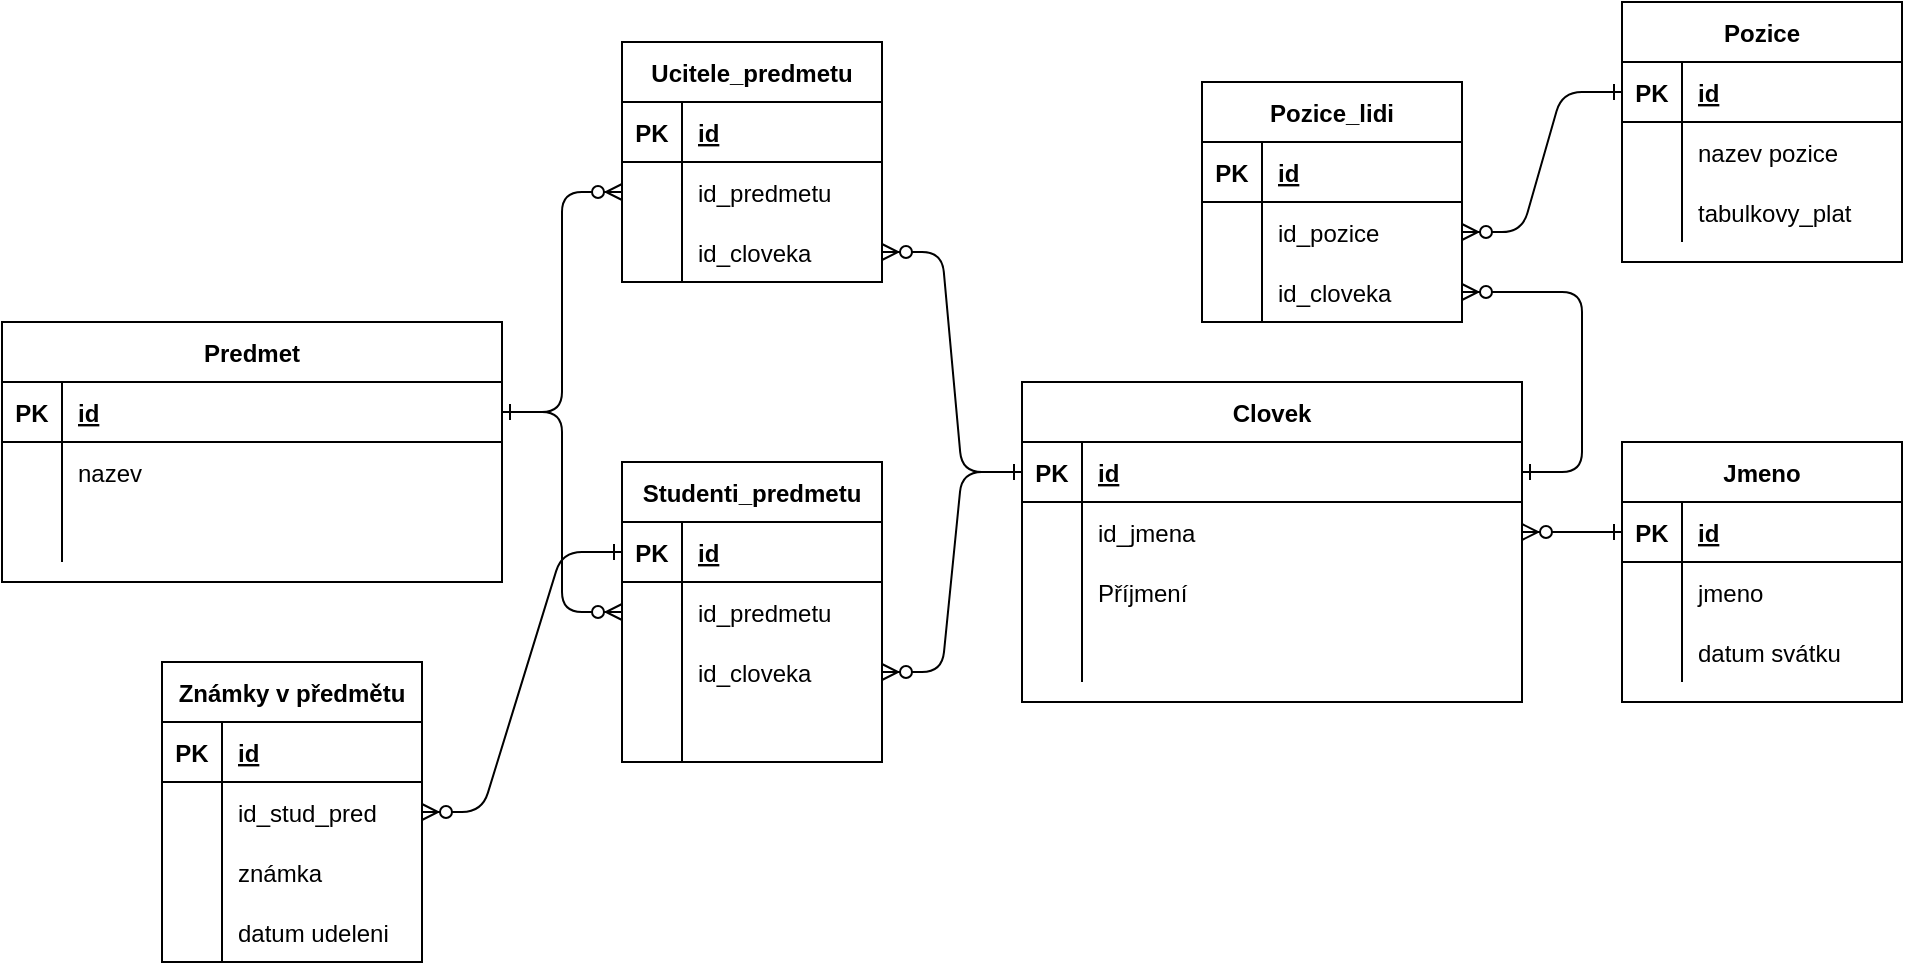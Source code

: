 <mxfile version="21.1.1" type="device">
  <diagram id="R2lEEEUBdFMjLlhIrx00" name="Page-1">
    <mxGraphModel dx="1434" dy="774" grid="1" gridSize="10" guides="1" tooltips="1" connect="1" arrows="1" fold="1" page="1" pageScale="1" pageWidth="850" pageHeight="1100" math="0" shadow="0" extFonts="Permanent Marker^https://fonts.googleapis.com/css?family=Permanent+Marker">
      <root>
        <mxCell id="0" />
        <mxCell id="1" parent="0" />
        <mxCell id="bCiJfl9AGvTPrqHlr-bp-15" value="Jmeno" style="shape=table;startSize=30;container=1;collapsible=1;childLayout=tableLayout;fixedRows=1;rowLines=0;fontStyle=1;align=center;resizeLast=1;" vertex="1" parent="1">
          <mxGeometry x="900" y="620" width="140" height="130" as="geometry" />
        </mxCell>
        <mxCell id="bCiJfl9AGvTPrqHlr-bp-16" value="" style="shape=partialRectangle;collapsible=0;dropTarget=0;pointerEvents=0;fillColor=none;points=[[0,0.5],[1,0.5]];portConstraint=eastwest;top=0;left=0;right=0;bottom=1;" vertex="1" parent="bCiJfl9AGvTPrqHlr-bp-15">
          <mxGeometry y="30" width="140" height="30" as="geometry" />
        </mxCell>
        <mxCell id="bCiJfl9AGvTPrqHlr-bp-17" value="PK" style="shape=partialRectangle;overflow=hidden;connectable=0;fillColor=none;top=0;left=0;bottom=0;right=0;fontStyle=1;" vertex="1" parent="bCiJfl9AGvTPrqHlr-bp-16">
          <mxGeometry width="30" height="30" as="geometry">
            <mxRectangle width="30" height="30" as="alternateBounds" />
          </mxGeometry>
        </mxCell>
        <mxCell id="bCiJfl9AGvTPrqHlr-bp-18" value="id" style="shape=partialRectangle;overflow=hidden;connectable=0;fillColor=none;top=0;left=0;bottom=0;right=0;align=left;spacingLeft=6;fontStyle=5;" vertex="1" parent="bCiJfl9AGvTPrqHlr-bp-16">
          <mxGeometry x="30" width="110" height="30" as="geometry">
            <mxRectangle width="110" height="30" as="alternateBounds" />
          </mxGeometry>
        </mxCell>
        <mxCell id="bCiJfl9AGvTPrqHlr-bp-19" value="" style="shape=partialRectangle;collapsible=0;dropTarget=0;pointerEvents=0;fillColor=none;points=[[0,0.5],[1,0.5]];portConstraint=eastwest;top=0;left=0;right=0;bottom=0;" vertex="1" parent="bCiJfl9AGvTPrqHlr-bp-15">
          <mxGeometry y="60" width="140" height="30" as="geometry" />
        </mxCell>
        <mxCell id="bCiJfl9AGvTPrqHlr-bp-20" value="" style="shape=partialRectangle;overflow=hidden;connectable=0;fillColor=none;top=0;left=0;bottom=0;right=0;" vertex="1" parent="bCiJfl9AGvTPrqHlr-bp-19">
          <mxGeometry width="30" height="30" as="geometry">
            <mxRectangle width="30" height="30" as="alternateBounds" />
          </mxGeometry>
        </mxCell>
        <mxCell id="bCiJfl9AGvTPrqHlr-bp-21" value="jmeno" style="shape=partialRectangle;overflow=hidden;connectable=0;fillColor=none;top=0;left=0;bottom=0;right=0;align=left;spacingLeft=6;" vertex="1" parent="bCiJfl9AGvTPrqHlr-bp-19">
          <mxGeometry x="30" width="110" height="30" as="geometry">
            <mxRectangle width="110" height="30" as="alternateBounds" />
          </mxGeometry>
        </mxCell>
        <mxCell id="bCiJfl9AGvTPrqHlr-bp-35" style="shape=partialRectangle;collapsible=0;dropTarget=0;pointerEvents=0;fillColor=none;points=[[0,0.5],[1,0.5]];portConstraint=eastwest;top=0;left=0;right=0;bottom=0;" vertex="1" parent="bCiJfl9AGvTPrqHlr-bp-15">
          <mxGeometry y="90" width="140" height="30" as="geometry" />
        </mxCell>
        <mxCell id="bCiJfl9AGvTPrqHlr-bp-36" style="shape=partialRectangle;overflow=hidden;connectable=0;fillColor=none;top=0;left=0;bottom=0;right=0;" vertex="1" parent="bCiJfl9AGvTPrqHlr-bp-35">
          <mxGeometry width="30" height="30" as="geometry">
            <mxRectangle width="30" height="30" as="alternateBounds" />
          </mxGeometry>
        </mxCell>
        <mxCell id="bCiJfl9AGvTPrqHlr-bp-37" value="datum svátku" style="shape=partialRectangle;overflow=hidden;connectable=0;fillColor=none;top=0;left=0;bottom=0;right=0;align=left;spacingLeft=6;" vertex="1" parent="bCiJfl9AGvTPrqHlr-bp-35">
          <mxGeometry x="30" width="110" height="30" as="geometry">
            <mxRectangle width="110" height="30" as="alternateBounds" />
          </mxGeometry>
        </mxCell>
        <mxCell id="bCiJfl9AGvTPrqHlr-bp-25" value="Pozice" style="shape=table;startSize=30;container=1;collapsible=1;childLayout=tableLayout;fixedRows=1;rowLines=0;fontStyle=1;align=center;resizeLast=1;" vertex="1" parent="1">
          <mxGeometry x="900" y="400" width="140" height="130" as="geometry" />
        </mxCell>
        <mxCell id="bCiJfl9AGvTPrqHlr-bp-26" value="" style="shape=partialRectangle;collapsible=0;dropTarget=0;pointerEvents=0;fillColor=none;points=[[0,0.5],[1,0.5]];portConstraint=eastwest;top=0;left=0;right=0;bottom=1;" vertex="1" parent="bCiJfl9AGvTPrqHlr-bp-25">
          <mxGeometry y="30" width="140" height="30" as="geometry" />
        </mxCell>
        <mxCell id="bCiJfl9AGvTPrqHlr-bp-27" value="PK" style="shape=partialRectangle;overflow=hidden;connectable=0;fillColor=none;top=0;left=0;bottom=0;right=0;fontStyle=1;" vertex="1" parent="bCiJfl9AGvTPrqHlr-bp-26">
          <mxGeometry width="30" height="30" as="geometry">
            <mxRectangle width="30" height="30" as="alternateBounds" />
          </mxGeometry>
        </mxCell>
        <mxCell id="bCiJfl9AGvTPrqHlr-bp-28" value="id" style="shape=partialRectangle;overflow=hidden;connectable=0;fillColor=none;top=0;left=0;bottom=0;right=0;align=left;spacingLeft=6;fontStyle=5;" vertex="1" parent="bCiJfl9AGvTPrqHlr-bp-26">
          <mxGeometry x="30" width="110" height="30" as="geometry">
            <mxRectangle width="110" height="30" as="alternateBounds" />
          </mxGeometry>
        </mxCell>
        <mxCell id="bCiJfl9AGvTPrqHlr-bp-29" value="" style="shape=partialRectangle;collapsible=0;dropTarget=0;pointerEvents=0;fillColor=none;points=[[0,0.5],[1,0.5]];portConstraint=eastwest;top=0;left=0;right=0;bottom=0;" vertex="1" parent="bCiJfl9AGvTPrqHlr-bp-25">
          <mxGeometry y="60" width="140" height="30" as="geometry" />
        </mxCell>
        <mxCell id="bCiJfl9AGvTPrqHlr-bp-30" value="" style="shape=partialRectangle;overflow=hidden;connectable=0;fillColor=none;top=0;left=0;bottom=0;right=0;" vertex="1" parent="bCiJfl9AGvTPrqHlr-bp-29">
          <mxGeometry width="30" height="30" as="geometry">
            <mxRectangle width="30" height="30" as="alternateBounds" />
          </mxGeometry>
        </mxCell>
        <mxCell id="bCiJfl9AGvTPrqHlr-bp-31" value="nazev pozice" style="shape=partialRectangle;overflow=hidden;connectable=0;fillColor=none;top=0;left=0;bottom=0;right=0;align=left;spacingLeft=6;" vertex="1" parent="bCiJfl9AGvTPrqHlr-bp-29">
          <mxGeometry x="30" width="110" height="30" as="geometry">
            <mxRectangle width="110" height="30" as="alternateBounds" />
          </mxGeometry>
        </mxCell>
        <mxCell id="bCiJfl9AGvTPrqHlr-bp-32" value="" style="shape=partialRectangle;collapsible=0;dropTarget=0;pointerEvents=0;fillColor=none;points=[[0,0.5],[1,0.5]];portConstraint=eastwest;top=0;left=0;right=0;bottom=0;" vertex="1" parent="bCiJfl9AGvTPrqHlr-bp-25">
          <mxGeometry y="90" width="140" height="30" as="geometry" />
        </mxCell>
        <mxCell id="bCiJfl9AGvTPrqHlr-bp-33" value="" style="shape=partialRectangle;overflow=hidden;connectable=0;fillColor=none;top=0;left=0;bottom=0;right=0;" vertex="1" parent="bCiJfl9AGvTPrqHlr-bp-32">
          <mxGeometry width="30" height="30" as="geometry">
            <mxRectangle width="30" height="30" as="alternateBounds" />
          </mxGeometry>
        </mxCell>
        <mxCell id="bCiJfl9AGvTPrqHlr-bp-34" value="tabulkovy_plat" style="shape=partialRectangle;overflow=hidden;connectable=0;fillColor=none;top=0;left=0;bottom=0;right=0;align=left;spacingLeft=6;" vertex="1" parent="bCiJfl9AGvTPrqHlr-bp-32">
          <mxGeometry x="30" width="110" height="30" as="geometry">
            <mxRectangle width="110" height="30" as="alternateBounds" />
          </mxGeometry>
        </mxCell>
        <mxCell id="bCiJfl9AGvTPrqHlr-bp-38" value="Predmet" style="shape=table;startSize=30;container=1;collapsible=1;childLayout=tableLayout;fixedRows=1;rowLines=0;fontStyle=1;align=center;resizeLast=1;" vertex="1" parent="1">
          <mxGeometry x="90" y="560" width="250" height="130" as="geometry" />
        </mxCell>
        <mxCell id="bCiJfl9AGvTPrqHlr-bp-39" value="" style="shape=partialRectangle;collapsible=0;dropTarget=0;pointerEvents=0;fillColor=none;points=[[0,0.5],[1,0.5]];portConstraint=eastwest;top=0;left=0;right=0;bottom=1;" vertex="1" parent="bCiJfl9AGvTPrqHlr-bp-38">
          <mxGeometry y="30" width="250" height="30" as="geometry" />
        </mxCell>
        <mxCell id="bCiJfl9AGvTPrqHlr-bp-40" value="PK" style="shape=partialRectangle;overflow=hidden;connectable=0;fillColor=none;top=0;left=0;bottom=0;right=0;fontStyle=1;" vertex="1" parent="bCiJfl9AGvTPrqHlr-bp-39">
          <mxGeometry width="30" height="30" as="geometry">
            <mxRectangle width="30" height="30" as="alternateBounds" />
          </mxGeometry>
        </mxCell>
        <mxCell id="bCiJfl9AGvTPrqHlr-bp-41" value="id" style="shape=partialRectangle;overflow=hidden;connectable=0;fillColor=none;top=0;left=0;bottom=0;right=0;align=left;spacingLeft=6;fontStyle=5;" vertex="1" parent="bCiJfl9AGvTPrqHlr-bp-39">
          <mxGeometry x="30" width="220" height="30" as="geometry">
            <mxRectangle width="220" height="30" as="alternateBounds" />
          </mxGeometry>
        </mxCell>
        <mxCell id="bCiJfl9AGvTPrqHlr-bp-42" value="" style="shape=partialRectangle;collapsible=0;dropTarget=0;pointerEvents=0;fillColor=none;points=[[0,0.5],[1,0.5]];portConstraint=eastwest;top=0;left=0;right=0;bottom=0;" vertex="1" parent="bCiJfl9AGvTPrqHlr-bp-38">
          <mxGeometry y="60" width="250" height="30" as="geometry" />
        </mxCell>
        <mxCell id="bCiJfl9AGvTPrqHlr-bp-43" value="" style="shape=partialRectangle;overflow=hidden;connectable=0;fillColor=none;top=0;left=0;bottom=0;right=0;" vertex="1" parent="bCiJfl9AGvTPrqHlr-bp-42">
          <mxGeometry width="30" height="30" as="geometry">
            <mxRectangle width="30" height="30" as="alternateBounds" />
          </mxGeometry>
        </mxCell>
        <mxCell id="bCiJfl9AGvTPrqHlr-bp-44" value="nazev" style="shape=partialRectangle;overflow=hidden;connectable=0;fillColor=none;top=0;left=0;bottom=0;right=0;align=left;spacingLeft=6;" vertex="1" parent="bCiJfl9AGvTPrqHlr-bp-42">
          <mxGeometry x="30" width="220" height="30" as="geometry">
            <mxRectangle width="220" height="30" as="alternateBounds" />
          </mxGeometry>
        </mxCell>
        <mxCell id="bCiJfl9AGvTPrqHlr-bp-45" value="" style="shape=partialRectangle;collapsible=0;dropTarget=0;pointerEvents=0;fillColor=none;points=[[0,0.5],[1,0.5]];portConstraint=eastwest;top=0;left=0;right=0;bottom=0;" vertex="1" parent="bCiJfl9AGvTPrqHlr-bp-38">
          <mxGeometry y="90" width="250" height="30" as="geometry" />
        </mxCell>
        <mxCell id="bCiJfl9AGvTPrqHlr-bp-46" value="" style="shape=partialRectangle;overflow=hidden;connectable=0;fillColor=none;top=0;left=0;bottom=0;right=0;" vertex="1" parent="bCiJfl9AGvTPrqHlr-bp-45">
          <mxGeometry width="30" height="30" as="geometry">
            <mxRectangle width="30" height="30" as="alternateBounds" />
          </mxGeometry>
        </mxCell>
        <mxCell id="bCiJfl9AGvTPrqHlr-bp-47" value="" style="shape=partialRectangle;overflow=hidden;connectable=0;fillColor=none;top=0;left=0;bottom=0;right=0;align=left;spacingLeft=6;" vertex="1" parent="bCiJfl9AGvTPrqHlr-bp-45">
          <mxGeometry x="30" width="220" height="30" as="geometry">
            <mxRectangle width="220" height="30" as="alternateBounds" />
          </mxGeometry>
        </mxCell>
        <mxCell id="bCiJfl9AGvTPrqHlr-bp-48" value="Clovek" style="shape=table;startSize=30;container=1;collapsible=1;childLayout=tableLayout;fixedRows=1;rowLines=0;fontStyle=1;align=center;resizeLast=1;" vertex="1" parent="1">
          <mxGeometry x="600" y="590" width="250" height="160" as="geometry" />
        </mxCell>
        <mxCell id="bCiJfl9AGvTPrqHlr-bp-49" value="" style="shape=partialRectangle;collapsible=0;dropTarget=0;pointerEvents=0;fillColor=none;points=[[0,0.5],[1,0.5]];portConstraint=eastwest;top=0;left=0;right=0;bottom=1;" vertex="1" parent="bCiJfl9AGvTPrqHlr-bp-48">
          <mxGeometry y="30" width="250" height="30" as="geometry" />
        </mxCell>
        <mxCell id="bCiJfl9AGvTPrqHlr-bp-50" value="PK" style="shape=partialRectangle;overflow=hidden;connectable=0;fillColor=none;top=0;left=0;bottom=0;right=0;fontStyle=1;" vertex="1" parent="bCiJfl9AGvTPrqHlr-bp-49">
          <mxGeometry width="30" height="30" as="geometry">
            <mxRectangle width="30" height="30" as="alternateBounds" />
          </mxGeometry>
        </mxCell>
        <mxCell id="bCiJfl9AGvTPrqHlr-bp-51" value="id" style="shape=partialRectangle;overflow=hidden;connectable=0;fillColor=none;top=0;left=0;bottom=0;right=0;align=left;spacingLeft=6;fontStyle=5;" vertex="1" parent="bCiJfl9AGvTPrqHlr-bp-49">
          <mxGeometry x="30" width="220" height="30" as="geometry">
            <mxRectangle width="220" height="30" as="alternateBounds" />
          </mxGeometry>
        </mxCell>
        <mxCell id="bCiJfl9AGvTPrqHlr-bp-52" value="" style="shape=partialRectangle;collapsible=0;dropTarget=0;pointerEvents=0;fillColor=none;points=[[0,0.5],[1,0.5]];portConstraint=eastwest;top=0;left=0;right=0;bottom=0;" vertex="1" parent="bCiJfl9AGvTPrqHlr-bp-48">
          <mxGeometry y="60" width="250" height="30" as="geometry" />
        </mxCell>
        <mxCell id="bCiJfl9AGvTPrqHlr-bp-53" value="" style="shape=partialRectangle;overflow=hidden;connectable=0;fillColor=none;top=0;left=0;bottom=0;right=0;" vertex="1" parent="bCiJfl9AGvTPrqHlr-bp-52">
          <mxGeometry width="30" height="30" as="geometry">
            <mxRectangle width="30" height="30" as="alternateBounds" />
          </mxGeometry>
        </mxCell>
        <mxCell id="bCiJfl9AGvTPrqHlr-bp-54" value="id_jmena" style="shape=partialRectangle;overflow=hidden;connectable=0;fillColor=none;top=0;left=0;bottom=0;right=0;align=left;spacingLeft=6;" vertex="1" parent="bCiJfl9AGvTPrqHlr-bp-52">
          <mxGeometry x="30" width="220" height="30" as="geometry">
            <mxRectangle width="220" height="30" as="alternateBounds" />
          </mxGeometry>
        </mxCell>
        <mxCell id="bCiJfl9AGvTPrqHlr-bp-55" value="" style="shape=partialRectangle;collapsible=0;dropTarget=0;pointerEvents=0;fillColor=none;points=[[0,0.5],[1,0.5]];portConstraint=eastwest;top=0;left=0;right=0;bottom=0;" vertex="1" parent="bCiJfl9AGvTPrqHlr-bp-48">
          <mxGeometry y="90" width="250" height="30" as="geometry" />
        </mxCell>
        <mxCell id="bCiJfl9AGvTPrqHlr-bp-56" value="" style="shape=partialRectangle;overflow=hidden;connectable=0;fillColor=none;top=0;left=0;bottom=0;right=0;" vertex="1" parent="bCiJfl9AGvTPrqHlr-bp-55">
          <mxGeometry width="30" height="30" as="geometry">
            <mxRectangle width="30" height="30" as="alternateBounds" />
          </mxGeometry>
        </mxCell>
        <mxCell id="bCiJfl9AGvTPrqHlr-bp-57" value="Příjmení" style="shape=partialRectangle;overflow=hidden;connectable=0;fillColor=none;top=0;left=0;bottom=0;right=0;align=left;spacingLeft=6;" vertex="1" parent="bCiJfl9AGvTPrqHlr-bp-55">
          <mxGeometry x="30" width="220" height="30" as="geometry">
            <mxRectangle width="220" height="30" as="alternateBounds" />
          </mxGeometry>
        </mxCell>
        <mxCell id="bCiJfl9AGvTPrqHlr-bp-95" style="shape=partialRectangle;collapsible=0;dropTarget=0;pointerEvents=0;fillColor=none;points=[[0,0.5],[1,0.5]];portConstraint=eastwest;top=0;left=0;right=0;bottom=0;" vertex="1" parent="bCiJfl9AGvTPrqHlr-bp-48">
          <mxGeometry y="120" width="250" height="30" as="geometry" />
        </mxCell>
        <mxCell id="bCiJfl9AGvTPrqHlr-bp-96" style="shape=partialRectangle;overflow=hidden;connectable=0;fillColor=none;top=0;left=0;bottom=0;right=0;" vertex="1" parent="bCiJfl9AGvTPrqHlr-bp-95">
          <mxGeometry width="30" height="30" as="geometry">
            <mxRectangle width="30" height="30" as="alternateBounds" />
          </mxGeometry>
        </mxCell>
        <mxCell id="bCiJfl9AGvTPrqHlr-bp-97" value="" style="shape=partialRectangle;overflow=hidden;connectable=0;fillColor=none;top=0;left=0;bottom=0;right=0;align=left;spacingLeft=6;" vertex="1" parent="bCiJfl9AGvTPrqHlr-bp-95">
          <mxGeometry x="30" width="220" height="30" as="geometry">
            <mxRectangle width="220" height="30" as="alternateBounds" />
          </mxGeometry>
        </mxCell>
        <mxCell id="bCiJfl9AGvTPrqHlr-bp-58" value="Ucitele_predmetu" style="shape=table;startSize=30;container=1;collapsible=1;childLayout=tableLayout;fixedRows=1;rowLines=0;fontStyle=1;align=center;resizeLast=1;" vertex="1" parent="1">
          <mxGeometry x="400" y="420" width="130" height="120" as="geometry" />
        </mxCell>
        <mxCell id="bCiJfl9AGvTPrqHlr-bp-59" value="" style="shape=partialRectangle;collapsible=0;dropTarget=0;pointerEvents=0;fillColor=none;points=[[0,0.5],[1,0.5]];portConstraint=eastwest;top=0;left=0;right=0;bottom=1;" vertex="1" parent="bCiJfl9AGvTPrqHlr-bp-58">
          <mxGeometry y="30" width="130" height="30" as="geometry" />
        </mxCell>
        <mxCell id="bCiJfl9AGvTPrqHlr-bp-60" value="PK" style="shape=partialRectangle;overflow=hidden;connectable=0;fillColor=none;top=0;left=0;bottom=0;right=0;fontStyle=1;" vertex="1" parent="bCiJfl9AGvTPrqHlr-bp-59">
          <mxGeometry width="30" height="30" as="geometry">
            <mxRectangle width="30" height="30" as="alternateBounds" />
          </mxGeometry>
        </mxCell>
        <mxCell id="bCiJfl9AGvTPrqHlr-bp-61" value="id" style="shape=partialRectangle;overflow=hidden;connectable=0;fillColor=none;top=0;left=0;bottom=0;right=0;align=left;spacingLeft=6;fontStyle=5;" vertex="1" parent="bCiJfl9AGvTPrqHlr-bp-59">
          <mxGeometry x="30" width="100" height="30" as="geometry">
            <mxRectangle width="100" height="30" as="alternateBounds" />
          </mxGeometry>
        </mxCell>
        <mxCell id="bCiJfl9AGvTPrqHlr-bp-62" value="" style="shape=partialRectangle;collapsible=0;dropTarget=0;pointerEvents=0;fillColor=none;points=[[0,0.5],[1,0.5]];portConstraint=eastwest;top=0;left=0;right=0;bottom=0;" vertex="1" parent="bCiJfl9AGvTPrqHlr-bp-58">
          <mxGeometry y="60" width="130" height="30" as="geometry" />
        </mxCell>
        <mxCell id="bCiJfl9AGvTPrqHlr-bp-63" value="" style="shape=partialRectangle;overflow=hidden;connectable=0;fillColor=none;top=0;left=0;bottom=0;right=0;" vertex="1" parent="bCiJfl9AGvTPrqHlr-bp-62">
          <mxGeometry width="30" height="30" as="geometry">
            <mxRectangle width="30" height="30" as="alternateBounds" />
          </mxGeometry>
        </mxCell>
        <mxCell id="bCiJfl9AGvTPrqHlr-bp-64" value="id_predmetu" style="shape=partialRectangle;overflow=hidden;connectable=0;fillColor=none;top=0;left=0;bottom=0;right=0;align=left;spacingLeft=6;" vertex="1" parent="bCiJfl9AGvTPrqHlr-bp-62">
          <mxGeometry x="30" width="100" height="30" as="geometry">
            <mxRectangle width="100" height="30" as="alternateBounds" />
          </mxGeometry>
        </mxCell>
        <mxCell id="bCiJfl9AGvTPrqHlr-bp-65" value="" style="shape=partialRectangle;collapsible=0;dropTarget=0;pointerEvents=0;fillColor=none;points=[[0,0.5],[1,0.5]];portConstraint=eastwest;top=0;left=0;right=0;bottom=0;" vertex="1" parent="bCiJfl9AGvTPrqHlr-bp-58">
          <mxGeometry y="90" width="130" height="30" as="geometry" />
        </mxCell>
        <mxCell id="bCiJfl9AGvTPrqHlr-bp-66" value="" style="shape=partialRectangle;overflow=hidden;connectable=0;fillColor=none;top=0;left=0;bottom=0;right=0;" vertex="1" parent="bCiJfl9AGvTPrqHlr-bp-65">
          <mxGeometry width="30" height="30" as="geometry">
            <mxRectangle width="30" height="30" as="alternateBounds" />
          </mxGeometry>
        </mxCell>
        <mxCell id="bCiJfl9AGvTPrqHlr-bp-67" value="id_cloveka" style="shape=partialRectangle;overflow=hidden;connectable=0;fillColor=none;top=0;left=0;bottom=0;right=0;align=left;spacingLeft=6;" vertex="1" parent="bCiJfl9AGvTPrqHlr-bp-65">
          <mxGeometry x="30" width="100" height="30" as="geometry">
            <mxRectangle width="100" height="30" as="alternateBounds" />
          </mxGeometry>
        </mxCell>
        <mxCell id="bCiJfl9AGvTPrqHlr-bp-68" value="" style="edgeStyle=entityRelationEdgeStyle;endArrow=ERzeroToMany;startArrow=ERone;endFill=1;startFill=0;" edge="1" parent="1" source="bCiJfl9AGvTPrqHlr-bp-39" target="bCiJfl9AGvTPrqHlr-bp-62">
          <mxGeometry width="100" height="100" relative="1" as="geometry">
            <mxPoint x="390" y="470" as="sourcePoint" />
            <mxPoint x="530" y="500" as="targetPoint" />
          </mxGeometry>
        </mxCell>
        <mxCell id="bCiJfl9AGvTPrqHlr-bp-69" value="" style="edgeStyle=entityRelationEdgeStyle;endArrow=ERzeroToMany;startArrow=ERone;endFill=1;startFill=0;" edge="1" parent="1" source="bCiJfl9AGvTPrqHlr-bp-49" target="bCiJfl9AGvTPrqHlr-bp-65">
          <mxGeometry width="100" height="100" relative="1" as="geometry">
            <mxPoint x="350" y="615" as="sourcePoint" />
            <mxPoint x="410" y="695" as="targetPoint" />
          </mxGeometry>
        </mxCell>
        <mxCell id="bCiJfl9AGvTPrqHlr-bp-70" value="" style="edgeStyle=entityRelationEdgeStyle;endArrow=ERzeroToMany;startArrow=ERone;endFill=1;startFill=0;" edge="1" parent="1" source="bCiJfl9AGvTPrqHlr-bp-16" target="bCiJfl9AGvTPrqHlr-bp-52">
          <mxGeometry width="100" height="100" relative="1" as="geometry">
            <mxPoint x="610" y="645" as="sourcePoint" />
            <mxPoint x="540" y="725" as="targetPoint" />
          </mxGeometry>
        </mxCell>
        <mxCell id="bCiJfl9AGvTPrqHlr-bp-71" value="Pozice_lidi" style="shape=table;startSize=30;container=1;collapsible=1;childLayout=tableLayout;fixedRows=1;rowLines=0;fontStyle=1;align=center;resizeLast=1;" vertex="1" parent="1">
          <mxGeometry x="690" y="440" width="130" height="120" as="geometry" />
        </mxCell>
        <mxCell id="bCiJfl9AGvTPrqHlr-bp-72" value="" style="shape=partialRectangle;collapsible=0;dropTarget=0;pointerEvents=0;fillColor=none;points=[[0,0.5],[1,0.5]];portConstraint=eastwest;top=0;left=0;right=0;bottom=1;" vertex="1" parent="bCiJfl9AGvTPrqHlr-bp-71">
          <mxGeometry y="30" width="130" height="30" as="geometry" />
        </mxCell>
        <mxCell id="bCiJfl9AGvTPrqHlr-bp-73" value="PK" style="shape=partialRectangle;overflow=hidden;connectable=0;fillColor=none;top=0;left=0;bottom=0;right=0;fontStyle=1;" vertex="1" parent="bCiJfl9AGvTPrqHlr-bp-72">
          <mxGeometry width="30" height="30" as="geometry">
            <mxRectangle width="30" height="30" as="alternateBounds" />
          </mxGeometry>
        </mxCell>
        <mxCell id="bCiJfl9AGvTPrqHlr-bp-74" value="id" style="shape=partialRectangle;overflow=hidden;connectable=0;fillColor=none;top=0;left=0;bottom=0;right=0;align=left;spacingLeft=6;fontStyle=5;" vertex="1" parent="bCiJfl9AGvTPrqHlr-bp-72">
          <mxGeometry x="30" width="100" height="30" as="geometry">
            <mxRectangle width="100" height="30" as="alternateBounds" />
          </mxGeometry>
        </mxCell>
        <mxCell id="bCiJfl9AGvTPrqHlr-bp-75" value="" style="shape=partialRectangle;collapsible=0;dropTarget=0;pointerEvents=0;fillColor=none;points=[[0,0.5],[1,0.5]];portConstraint=eastwest;top=0;left=0;right=0;bottom=0;" vertex="1" parent="bCiJfl9AGvTPrqHlr-bp-71">
          <mxGeometry y="60" width="130" height="30" as="geometry" />
        </mxCell>
        <mxCell id="bCiJfl9AGvTPrqHlr-bp-76" value="" style="shape=partialRectangle;overflow=hidden;connectable=0;fillColor=none;top=0;left=0;bottom=0;right=0;" vertex="1" parent="bCiJfl9AGvTPrqHlr-bp-75">
          <mxGeometry width="30" height="30" as="geometry">
            <mxRectangle width="30" height="30" as="alternateBounds" />
          </mxGeometry>
        </mxCell>
        <mxCell id="bCiJfl9AGvTPrqHlr-bp-77" value="id_pozice" style="shape=partialRectangle;overflow=hidden;connectable=0;fillColor=none;top=0;left=0;bottom=0;right=0;align=left;spacingLeft=6;" vertex="1" parent="bCiJfl9AGvTPrqHlr-bp-75">
          <mxGeometry x="30" width="100" height="30" as="geometry">
            <mxRectangle width="100" height="30" as="alternateBounds" />
          </mxGeometry>
        </mxCell>
        <mxCell id="bCiJfl9AGvTPrqHlr-bp-78" value="" style="shape=partialRectangle;collapsible=0;dropTarget=0;pointerEvents=0;fillColor=none;points=[[0,0.5],[1,0.5]];portConstraint=eastwest;top=0;left=0;right=0;bottom=0;" vertex="1" parent="bCiJfl9AGvTPrqHlr-bp-71">
          <mxGeometry y="90" width="130" height="30" as="geometry" />
        </mxCell>
        <mxCell id="bCiJfl9AGvTPrqHlr-bp-79" value="" style="shape=partialRectangle;overflow=hidden;connectable=0;fillColor=none;top=0;left=0;bottom=0;right=0;" vertex="1" parent="bCiJfl9AGvTPrqHlr-bp-78">
          <mxGeometry width="30" height="30" as="geometry">
            <mxRectangle width="30" height="30" as="alternateBounds" />
          </mxGeometry>
        </mxCell>
        <mxCell id="bCiJfl9AGvTPrqHlr-bp-80" value="id_cloveka" style="shape=partialRectangle;overflow=hidden;connectable=0;fillColor=none;top=0;left=0;bottom=0;right=0;align=left;spacingLeft=6;" vertex="1" parent="bCiJfl9AGvTPrqHlr-bp-78">
          <mxGeometry x="30" width="100" height="30" as="geometry">
            <mxRectangle width="100" height="30" as="alternateBounds" />
          </mxGeometry>
        </mxCell>
        <mxCell id="bCiJfl9AGvTPrqHlr-bp-81" value="" style="edgeStyle=entityRelationEdgeStyle;endArrow=ERzeroToMany;startArrow=ERone;endFill=1;startFill=0;" edge="1" parent="1" source="bCiJfl9AGvTPrqHlr-bp-26" target="bCiJfl9AGvTPrqHlr-bp-75">
          <mxGeometry width="100" height="100" relative="1" as="geometry">
            <mxPoint x="610" y="645" as="sourcePoint" />
            <mxPoint x="540" y="725" as="targetPoint" />
          </mxGeometry>
        </mxCell>
        <mxCell id="bCiJfl9AGvTPrqHlr-bp-82" value="" style="edgeStyle=entityRelationEdgeStyle;endArrow=ERzeroToMany;startArrow=ERone;endFill=1;startFill=0;" edge="1" parent="1" source="bCiJfl9AGvTPrqHlr-bp-49" target="bCiJfl9AGvTPrqHlr-bp-78">
          <mxGeometry width="100" height="100" relative="1" as="geometry">
            <mxPoint x="610" y="645" as="sourcePoint" />
            <mxPoint x="540" y="725" as="targetPoint" />
          </mxGeometry>
        </mxCell>
        <mxCell id="bCiJfl9AGvTPrqHlr-bp-83" value="Studenti_predmetu" style="shape=table;startSize=30;container=1;collapsible=1;childLayout=tableLayout;fixedRows=1;rowLines=0;fontStyle=1;align=center;resizeLast=1;" vertex="1" parent="1">
          <mxGeometry x="400" y="630" width="130" height="150" as="geometry" />
        </mxCell>
        <mxCell id="bCiJfl9AGvTPrqHlr-bp-84" value="" style="shape=partialRectangle;collapsible=0;dropTarget=0;pointerEvents=0;fillColor=none;points=[[0,0.5],[1,0.5]];portConstraint=eastwest;top=0;left=0;right=0;bottom=1;" vertex="1" parent="bCiJfl9AGvTPrqHlr-bp-83">
          <mxGeometry y="30" width="130" height="30" as="geometry" />
        </mxCell>
        <mxCell id="bCiJfl9AGvTPrqHlr-bp-85" value="PK" style="shape=partialRectangle;overflow=hidden;connectable=0;fillColor=none;top=0;left=0;bottom=0;right=0;fontStyle=1;" vertex="1" parent="bCiJfl9AGvTPrqHlr-bp-84">
          <mxGeometry width="30" height="30" as="geometry">
            <mxRectangle width="30" height="30" as="alternateBounds" />
          </mxGeometry>
        </mxCell>
        <mxCell id="bCiJfl9AGvTPrqHlr-bp-86" value="id" style="shape=partialRectangle;overflow=hidden;connectable=0;fillColor=none;top=0;left=0;bottom=0;right=0;align=left;spacingLeft=6;fontStyle=5;" vertex="1" parent="bCiJfl9AGvTPrqHlr-bp-84">
          <mxGeometry x="30" width="100" height="30" as="geometry">
            <mxRectangle width="100" height="30" as="alternateBounds" />
          </mxGeometry>
        </mxCell>
        <mxCell id="bCiJfl9AGvTPrqHlr-bp-87" value="" style="shape=partialRectangle;collapsible=0;dropTarget=0;pointerEvents=0;fillColor=none;points=[[0,0.5],[1,0.5]];portConstraint=eastwest;top=0;left=0;right=0;bottom=0;" vertex="1" parent="bCiJfl9AGvTPrqHlr-bp-83">
          <mxGeometry y="60" width="130" height="30" as="geometry" />
        </mxCell>
        <mxCell id="bCiJfl9AGvTPrqHlr-bp-88" value="" style="shape=partialRectangle;overflow=hidden;connectable=0;fillColor=none;top=0;left=0;bottom=0;right=0;" vertex="1" parent="bCiJfl9AGvTPrqHlr-bp-87">
          <mxGeometry width="30" height="30" as="geometry">
            <mxRectangle width="30" height="30" as="alternateBounds" />
          </mxGeometry>
        </mxCell>
        <mxCell id="bCiJfl9AGvTPrqHlr-bp-89" value="id_predmetu" style="shape=partialRectangle;overflow=hidden;connectable=0;fillColor=none;top=0;left=0;bottom=0;right=0;align=left;spacingLeft=6;" vertex="1" parent="bCiJfl9AGvTPrqHlr-bp-87">
          <mxGeometry x="30" width="100" height="30" as="geometry">
            <mxRectangle width="100" height="30" as="alternateBounds" />
          </mxGeometry>
        </mxCell>
        <mxCell id="bCiJfl9AGvTPrqHlr-bp-90" value="" style="shape=partialRectangle;collapsible=0;dropTarget=0;pointerEvents=0;fillColor=none;points=[[0,0.5],[1,0.5]];portConstraint=eastwest;top=0;left=0;right=0;bottom=0;" vertex="1" parent="bCiJfl9AGvTPrqHlr-bp-83">
          <mxGeometry y="90" width="130" height="30" as="geometry" />
        </mxCell>
        <mxCell id="bCiJfl9AGvTPrqHlr-bp-91" value="" style="shape=partialRectangle;overflow=hidden;connectable=0;fillColor=none;top=0;left=0;bottom=0;right=0;" vertex="1" parent="bCiJfl9AGvTPrqHlr-bp-90">
          <mxGeometry width="30" height="30" as="geometry">
            <mxRectangle width="30" height="30" as="alternateBounds" />
          </mxGeometry>
        </mxCell>
        <mxCell id="bCiJfl9AGvTPrqHlr-bp-92" value="id_cloveka" style="shape=partialRectangle;overflow=hidden;connectable=0;fillColor=none;top=0;left=0;bottom=0;right=0;align=left;spacingLeft=6;" vertex="1" parent="bCiJfl9AGvTPrqHlr-bp-90">
          <mxGeometry x="30" width="100" height="30" as="geometry">
            <mxRectangle width="100" height="30" as="alternateBounds" />
          </mxGeometry>
        </mxCell>
        <mxCell id="bCiJfl9AGvTPrqHlr-bp-98" style="shape=partialRectangle;collapsible=0;dropTarget=0;pointerEvents=0;fillColor=none;points=[[0,0.5],[1,0.5]];portConstraint=eastwest;top=0;left=0;right=0;bottom=0;" vertex="1" parent="bCiJfl9AGvTPrqHlr-bp-83">
          <mxGeometry y="120" width="130" height="30" as="geometry" />
        </mxCell>
        <mxCell id="bCiJfl9AGvTPrqHlr-bp-99" style="shape=partialRectangle;overflow=hidden;connectable=0;fillColor=none;top=0;left=0;bottom=0;right=0;" vertex="1" parent="bCiJfl9AGvTPrqHlr-bp-98">
          <mxGeometry width="30" height="30" as="geometry">
            <mxRectangle width="30" height="30" as="alternateBounds" />
          </mxGeometry>
        </mxCell>
        <mxCell id="bCiJfl9AGvTPrqHlr-bp-100" value="" style="shape=partialRectangle;overflow=hidden;connectable=0;fillColor=none;top=0;left=0;bottom=0;right=0;align=left;spacingLeft=6;" vertex="1" parent="bCiJfl9AGvTPrqHlr-bp-98">
          <mxGeometry x="30" width="100" height="30" as="geometry">
            <mxRectangle width="100" height="30" as="alternateBounds" />
          </mxGeometry>
        </mxCell>
        <mxCell id="bCiJfl9AGvTPrqHlr-bp-93" value="" style="edgeStyle=entityRelationEdgeStyle;endArrow=ERzeroToMany;startArrow=ERone;endFill=1;startFill=0;" edge="1" parent="1" source="bCiJfl9AGvTPrqHlr-bp-39" target="bCiJfl9AGvTPrqHlr-bp-87">
          <mxGeometry width="100" height="100" relative="1" as="geometry">
            <mxPoint x="350" y="615" as="sourcePoint" />
            <mxPoint x="410" y="505" as="targetPoint" />
          </mxGeometry>
        </mxCell>
        <mxCell id="bCiJfl9AGvTPrqHlr-bp-94" value="" style="edgeStyle=entityRelationEdgeStyle;endArrow=ERzeroToMany;startArrow=ERone;endFill=1;startFill=0;" edge="1" parent="1" source="bCiJfl9AGvTPrqHlr-bp-49" target="bCiJfl9AGvTPrqHlr-bp-90">
          <mxGeometry width="100" height="100" relative="1" as="geometry">
            <mxPoint x="610" y="645" as="sourcePoint" />
            <mxPoint x="540" y="535" as="targetPoint" />
          </mxGeometry>
        </mxCell>
        <mxCell id="bCiJfl9AGvTPrqHlr-bp-101" value="Známky v předmětu" style="shape=table;startSize=30;container=1;collapsible=1;childLayout=tableLayout;fixedRows=1;rowLines=0;fontStyle=1;align=center;resizeLast=1;" vertex="1" parent="1">
          <mxGeometry x="170" y="730" width="130" height="150" as="geometry" />
        </mxCell>
        <mxCell id="bCiJfl9AGvTPrqHlr-bp-102" value="" style="shape=partialRectangle;collapsible=0;dropTarget=0;pointerEvents=0;fillColor=none;points=[[0,0.5],[1,0.5]];portConstraint=eastwest;top=0;left=0;right=0;bottom=1;" vertex="1" parent="bCiJfl9AGvTPrqHlr-bp-101">
          <mxGeometry y="30" width="130" height="30" as="geometry" />
        </mxCell>
        <mxCell id="bCiJfl9AGvTPrqHlr-bp-103" value="PK" style="shape=partialRectangle;overflow=hidden;connectable=0;fillColor=none;top=0;left=0;bottom=0;right=0;fontStyle=1;" vertex="1" parent="bCiJfl9AGvTPrqHlr-bp-102">
          <mxGeometry width="30" height="30" as="geometry">
            <mxRectangle width="30" height="30" as="alternateBounds" />
          </mxGeometry>
        </mxCell>
        <mxCell id="bCiJfl9AGvTPrqHlr-bp-104" value="id" style="shape=partialRectangle;overflow=hidden;connectable=0;fillColor=none;top=0;left=0;bottom=0;right=0;align=left;spacingLeft=6;fontStyle=5;" vertex="1" parent="bCiJfl9AGvTPrqHlr-bp-102">
          <mxGeometry x="30" width="100" height="30" as="geometry">
            <mxRectangle width="100" height="30" as="alternateBounds" />
          </mxGeometry>
        </mxCell>
        <mxCell id="bCiJfl9AGvTPrqHlr-bp-105" value="" style="shape=partialRectangle;collapsible=0;dropTarget=0;pointerEvents=0;fillColor=none;points=[[0,0.5],[1,0.5]];portConstraint=eastwest;top=0;left=0;right=0;bottom=0;" vertex="1" parent="bCiJfl9AGvTPrqHlr-bp-101">
          <mxGeometry y="60" width="130" height="30" as="geometry" />
        </mxCell>
        <mxCell id="bCiJfl9AGvTPrqHlr-bp-106" value="" style="shape=partialRectangle;overflow=hidden;connectable=0;fillColor=none;top=0;left=0;bottom=0;right=0;" vertex="1" parent="bCiJfl9AGvTPrqHlr-bp-105">
          <mxGeometry width="30" height="30" as="geometry">
            <mxRectangle width="30" height="30" as="alternateBounds" />
          </mxGeometry>
        </mxCell>
        <mxCell id="bCiJfl9AGvTPrqHlr-bp-107" value="id_stud_pred" style="shape=partialRectangle;overflow=hidden;connectable=0;fillColor=none;top=0;left=0;bottom=0;right=0;align=left;spacingLeft=6;" vertex="1" parent="bCiJfl9AGvTPrqHlr-bp-105">
          <mxGeometry x="30" width="100" height="30" as="geometry">
            <mxRectangle width="100" height="30" as="alternateBounds" />
          </mxGeometry>
        </mxCell>
        <mxCell id="bCiJfl9AGvTPrqHlr-bp-111" style="shape=partialRectangle;collapsible=0;dropTarget=0;pointerEvents=0;fillColor=none;points=[[0,0.5],[1,0.5]];portConstraint=eastwest;top=0;left=0;right=0;bottom=0;" vertex="1" parent="bCiJfl9AGvTPrqHlr-bp-101">
          <mxGeometry y="90" width="130" height="30" as="geometry" />
        </mxCell>
        <mxCell id="bCiJfl9AGvTPrqHlr-bp-112" style="shape=partialRectangle;overflow=hidden;connectable=0;fillColor=none;top=0;left=0;bottom=0;right=0;" vertex="1" parent="bCiJfl9AGvTPrqHlr-bp-111">
          <mxGeometry width="30" height="30" as="geometry">
            <mxRectangle width="30" height="30" as="alternateBounds" />
          </mxGeometry>
        </mxCell>
        <mxCell id="bCiJfl9AGvTPrqHlr-bp-113" value="známka" style="shape=partialRectangle;overflow=hidden;connectable=0;fillColor=none;top=0;left=0;bottom=0;right=0;align=left;spacingLeft=6;" vertex="1" parent="bCiJfl9AGvTPrqHlr-bp-111">
          <mxGeometry x="30" width="100" height="30" as="geometry">
            <mxRectangle width="100" height="30" as="alternateBounds" />
          </mxGeometry>
        </mxCell>
        <mxCell id="bCiJfl9AGvTPrqHlr-bp-115" style="shape=partialRectangle;collapsible=0;dropTarget=0;pointerEvents=0;fillColor=none;points=[[0,0.5],[1,0.5]];portConstraint=eastwest;top=0;left=0;right=0;bottom=0;" vertex="1" parent="bCiJfl9AGvTPrqHlr-bp-101">
          <mxGeometry y="120" width="130" height="30" as="geometry" />
        </mxCell>
        <mxCell id="bCiJfl9AGvTPrqHlr-bp-116" style="shape=partialRectangle;overflow=hidden;connectable=0;fillColor=none;top=0;left=0;bottom=0;right=0;" vertex="1" parent="bCiJfl9AGvTPrqHlr-bp-115">
          <mxGeometry width="30" height="30" as="geometry">
            <mxRectangle width="30" height="30" as="alternateBounds" />
          </mxGeometry>
        </mxCell>
        <mxCell id="bCiJfl9AGvTPrqHlr-bp-117" value="datum udeleni" style="shape=partialRectangle;overflow=hidden;connectable=0;fillColor=none;top=0;left=0;bottom=0;right=0;align=left;spacingLeft=6;" vertex="1" parent="bCiJfl9AGvTPrqHlr-bp-115">
          <mxGeometry x="30" width="100" height="30" as="geometry">
            <mxRectangle width="100" height="30" as="alternateBounds" />
          </mxGeometry>
        </mxCell>
        <mxCell id="bCiJfl9AGvTPrqHlr-bp-114" value="" style="edgeStyle=entityRelationEdgeStyle;endArrow=ERzeroToMany;startArrow=ERone;endFill=1;startFill=0;" edge="1" parent="1" source="bCiJfl9AGvTPrqHlr-bp-84" target="bCiJfl9AGvTPrqHlr-bp-105">
          <mxGeometry width="100" height="100" relative="1" as="geometry">
            <mxPoint x="350" y="615" as="sourcePoint" />
            <mxPoint x="410" y="755" as="targetPoint" />
          </mxGeometry>
        </mxCell>
      </root>
    </mxGraphModel>
  </diagram>
</mxfile>
